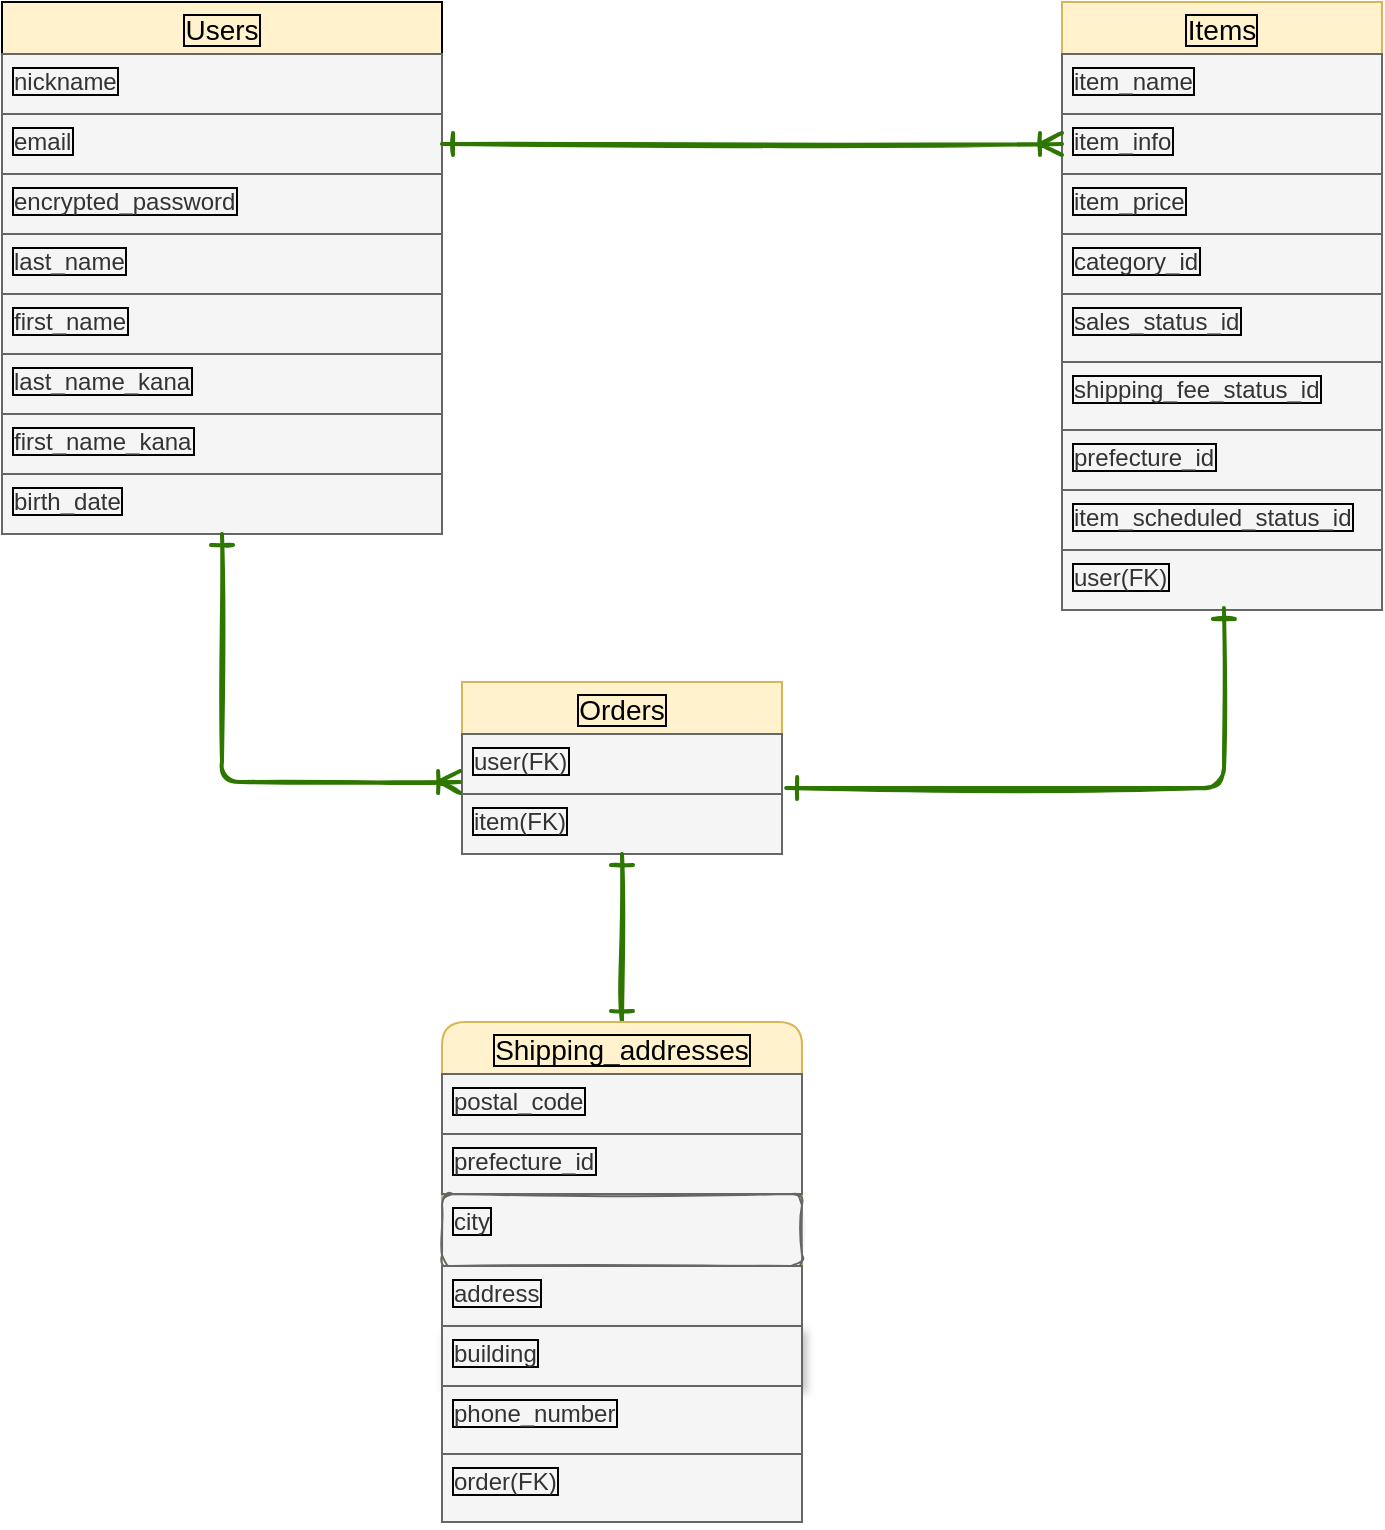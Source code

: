 <mxfile>
    <diagram id="uqmEIZq47pa5WsL95K9o" name="ページ1">
        <mxGraphModel dx="444" dy="520" grid="1" gridSize="10" guides="0" tooltips="1" connect="1" arrows="0" fold="1" page="1" pageScale="1" pageWidth="827" pageHeight="1169" math="0" shadow="0">
            <root>
                <mxCell id="0"/>
                <mxCell id="1" parent="0"/>
                <mxCell id="14" value="Items" style="swimlane;fontStyle=0;childLayout=stackLayout;horizontal=1;startSize=26;horizontalStack=0;resizeParent=1;resizeParentMax=0;resizeLast=0;collapsible=1;marginBottom=0;align=center;fontSize=14;labelBorderColor=default;fillColor=#fff2cc;strokeColor=#d6b656;" parent="1" vertex="1">
                    <mxGeometry x="580" y="70" width="160" height="304" as="geometry"/>
                </mxCell>
                <mxCell id="16" value="item_name" style="text;strokeColor=#666666;fillColor=#f5f5f5;spacingLeft=4;spacingRight=4;overflow=hidden;rotatable=0;points=[[0,0.5],[1,0.5]];portConstraint=eastwest;fontSize=12;labelBorderColor=default;fontColor=#333333;" parent="14" vertex="1">
                    <mxGeometry y="26" width="160" height="30" as="geometry"/>
                </mxCell>
                <mxCell id="17" value="item_info" style="text;strokeColor=#666666;fillColor=#f5f5f5;spacingLeft=4;spacingRight=4;overflow=hidden;rotatable=0;points=[[0,0.5],[1,0.5]];portConstraint=eastwest;fontSize=12;labelBorderColor=default;fontColor=#333333;" parent="14" vertex="1">
                    <mxGeometry y="56" width="160" height="30" as="geometry"/>
                </mxCell>
                <mxCell id="40" value="item_price" style="text;strokeColor=#666666;fillColor=#f5f5f5;spacingLeft=4;spacingRight=4;overflow=hidden;rotatable=0;points=[[0,0.5],[1,0.5]];portConstraint=eastwest;fontSize=12;labelBorderColor=default;fontColor=#333333;" parent="14" vertex="1">
                    <mxGeometry y="86" width="160" height="30" as="geometry"/>
                </mxCell>
                <mxCell id="43" value="category_id" style="text;strokeColor=#666666;fillColor=#f5f5f5;spacingLeft=4;spacingRight=4;overflow=hidden;rotatable=0;points=[[0,0.5],[1,0.5]];portConstraint=eastwest;fontSize=12;labelBorderColor=default;fontColor=#333333;" parent="14" vertex="1">
                    <mxGeometry y="116" width="160" height="30" as="geometry"/>
                </mxCell>
                <mxCell id="44" value="sales_status_id" style="text;strokeColor=#666666;fillColor=#f5f5f5;spacingLeft=4;spacingRight=4;overflow=hidden;rotatable=0;points=[[0,0.5],[1,0.5]];portConstraint=eastwest;fontSize=12;labelBorderColor=default;fontColor=#333333;" parent="14" vertex="1">
                    <mxGeometry y="146" width="160" height="34" as="geometry"/>
                </mxCell>
                <mxCell id="70" value="shipping_fee_status_id" style="text;strokeColor=#666666;fillColor=#f5f5f5;spacingLeft=4;spacingRight=4;overflow=hidden;rotatable=0;points=[[0,0.5],[1,0.5]];portConstraint=eastwest;fontSize=12;labelBorderColor=default;fontColor=#333333;" parent="14" vertex="1">
                    <mxGeometry y="180" width="160" height="34" as="geometry"/>
                </mxCell>
                <mxCell id="46" value="prefecture_id" style="text;strokeColor=#666666;fillColor=#f5f5f5;spacingLeft=4;spacingRight=4;overflow=hidden;rotatable=0;points=[[0,0.5],[1,0.5]];portConstraint=eastwest;fontSize=12;labelBorderColor=default;fontColor=#333333;" parent="14" vertex="1">
                    <mxGeometry y="214" width="160" height="30" as="geometry"/>
                </mxCell>
                <mxCell id="47" value="item_scheduled_status_id" style="text;strokeColor=#666666;fillColor=#f5f5f5;spacingLeft=4;spacingRight=4;overflow=hidden;rotatable=0;points=[[0,0.5],[1,0.5]];portConstraint=eastwest;fontSize=12;labelBorderColor=default;fontColor=#333333;" parent="14" vertex="1">
                    <mxGeometry y="244" width="160" height="30" as="geometry"/>
                </mxCell>
                <mxCell id="75" value="user(FK)" style="text;strokeColor=#666666;fillColor=#f5f5f5;spacingLeft=4;spacingRight=4;overflow=hidden;rotatable=0;points=[[0,0.5],[1,0.5]];portConstraint=eastwest;fontSize=12;labelBorderColor=default;fontColor=#333333;" parent="14" vertex="1">
                    <mxGeometry y="274" width="160" height="30" as="geometry"/>
                </mxCell>
                <mxCell id="18" value="Orders" style="swimlane;fontStyle=0;childLayout=stackLayout;horizontal=1;startSize=26;horizontalStack=0;resizeParent=1;resizeParentMax=0;resizeLast=0;collapsible=1;marginBottom=0;align=center;fontSize=14;labelBorderColor=default;fillColor=#fff2cc;strokeColor=#d6b656;" parent="1" vertex="1">
                    <mxGeometry x="280" y="410" width="160" height="86" as="geometry"/>
                </mxCell>
                <mxCell id="19" value="user(FK)" style="text;strokeColor=#666666;fillColor=#f5f5f5;spacingLeft=4;spacingRight=4;overflow=hidden;rotatable=0;points=[[0,0.5],[1,0.5]];portConstraint=eastwest;fontSize=12;labelBorderColor=default;fontColor=#333333;" parent="18" vertex="1">
                    <mxGeometry y="26" width="160" height="30" as="geometry"/>
                </mxCell>
                <mxCell id="20" value="item(FK)" style="text;strokeColor=#666666;fillColor=#f5f5f5;spacingLeft=4;spacingRight=4;overflow=hidden;rotatable=0;points=[[0,0.5],[1,0.5]];portConstraint=eastwest;fontSize=12;labelBorderColor=default;fontColor=#333333;" parent="18" vertex="1">
                    <mxGeometry y="56" width="160" height="30" as="geometry"/>
                </mxCell>
                <mxCell id="29" value="Users" style="swimlane;fontStyle=0;childLayout=stackLayout;horizontal=1;startSize=26;horizontalStack=0;resizeParent=1;resizeParentMax=0;resizeLast=0;collapsible=1;marginBottom=0;align=center;fontSize=14;labelBorderColor=default;strokeColor=#000000;fillColor=#fff2cc;" parent="1" vertex="1">
                    <mxGeometry x="50" y="70" width="220" height="266" as="geometry"/>
                </mxCell>
                <mxCell id="30" value="nickname" style="text;strokeColor=#666666;fillColor=#f5f5f5;spacingLeft=4;spacingRight=4;overflow=hidden;rotatable=0;points=[[0,0.5],[1,0.5]];portConstraint=eastwest;fontSize=12;labelBorderColor=default;fontColor=#333333;" parent="29" vertex="1">
                    <mxGeometry y="26" width="220" height="30" as="geometry"/>
                </mxCell>
                <mxCell id="31" value="email" style="text;strokeColor=#666666;fillColor=#f5f5f5;spacingLeft=4;spacingRight=4;overflow=hidden;rotatable=0;points=[[0,0.5],[1,0.5]];portConstraint=eastwest;fontSize=12;labelBorderColor=default;fontColor=#333333;" parent="29" vertex="1">
                    <mxGeometry y="56" width="220" height="30" as="geometry"/>
                </mxCell>
                <mxCell id="32" value="encrypted_password" style="text;strokeColor=#666666;fillColor=#f5f5f5;spacingLeft=4;spacingRight=4;overflow=hidden;rotatable=0;points=[[0,0.5],[1,0.5]];portConstraint=eastwest;fontSize=12;labelBorderColor=default;fontColor=#333333;" parent="29" vertex="1">
                    <mxGeometry y="86" width="220" height="30" as="geometry"/>
                </mxCell>
                <mxCell id="89" value="last_name" style="text;strokeColor=#666666;fillColor=#f5f5f5;spacingLeft=4;spacingRight=4;overflow=hidden;rotatable=0;points=[[0,0.5],[1,0.5]];portConstraint=eastwest;fontSize=12;labelBorderColor=default;fontColor=#333333;" parent="29" vertex="1">
                    <mxGeometry y="116" width="220" height="30" as="geometry"/>
                </mxCell>
                <mxCell id="90" value="first_name" style="text;strokeColor=#666666;fillColor=#f5f5f5;spacingLeft=4;spacingRight=4;overflow=hidden;rotatable=0;points=[[0,0.5],[1,0.5]];portConstraint=eastwest;fontSize=12;labelBorderColor=default;fontColor=#333333;" parent="29" vertex="1">
                    <mxGeometry y="146" width="220" height="30" as="geometry"/>
                </mxCell>
                <mxCell id="91" value="last_name_kana" style="text;strokeColor=#666666;fillColor=#f5f5f5;spacingLeft=4;spacingRight=4;overflow=hidden;rotatable=0;points=[[0,0.5],[1,0.5]];portConstraint=eastwest;fontSize=12;labelBorderColor=default;fontColor=#333333;" parent="29" vertex="1">
                    <mxGeometry y="176" width="220" height="30" as="geometry"/>
                </mxCell>
                <mxCell id="92" value="first_name_kana" style="text;strokeColor=#666666;fillColor=#f5f5f5;spacingLeft=4;spacingRight=4;overflow=hidden;rotatable=0;points=[[0,0.5],[1,0.5]];portConstraint=eastwest;fontSize=12;labelBorderColor=default;fontColor=#333333;" parent="29" vertex="1">
                    <mxGeometry y="206" width="220" height="30" as="geometry"/>
                </mxCell>
                <mxCell id="93" value="birth_date" style="text;strokeColor=#666666;fillColor=#f5f5f5;spacingLeft=4;spacingRight=4;overflow=hidden;rotatable=0;points=[[0,0.5],[1,0.5]];portConstraint=eastwest;fontSize=12;labelBorderColor=default;fontColor=#333333;" parent="29" vertex="1">
                    <mxGeometry y="236" width="220" height="30" as="geometry"/>
                </mxCell>
                <mxCell id="72" style="sketch=1;html=1;startArrow=ERone;startFill=0;endArrow=ERone;endFill=0;strokeWidth=2;endSize=8;startSize=8;fillColor=#60a917;strokeColor=#2D7600;" parent="1" source="52" target="18" edge="1">
                    <mxGeometry relative="1" as="geometry"/>
                </mxCell>
                <mxCell id="52" value="Shipping_addresses" style="swimlane;fontStyle=0;childLayout=stackLayout;horizontal=1;startSize=26;horizontalStack=0;resizeParent=1;resizeParentMax=0;resizeLast=0;collapsible=1;marginBottom=0;align=center;fontSize=14;labelBorderColor=default;rounded=1;fillColor=#fff2cc;strokeColor=#d6b656;" parent="1" vertex="1">
                    <mxGeometry x="270" y="580" width="180" height="250" as="geometry"/>
                </mxCell>
                <mxCell id="53" value="postal_code" style="text;strokeColor=#666666;fillColor=#f5f5f5;spacingLeft=4;spacingRight=4;overflow=hidden;rotatable=0;points=[[0,0.5],[1,0.5]];portConstraint=eastwest;fontSize=12;labelBorderColor=default;fontColor=#333333;" parent="52" vertex="1">
                    <mxGeometry y="26" width="180" height="30" as="geometry"/>
                </mxCell>
                <mxCell id="54" value="prefecture_id" style="text;strokeColor=#666666;fillColor=#f5f5f5;spacingLeft=4;spacingRight=4;overflow=hidden;rotatable=0;points=[[0,0.5],[1,0.5]];portConstraint=eastwest;fontSize=12;labelBorderColor=default;fontColor=#333333;" parent="52" vertex="1">
                    <mxGeometry y="56" width="180" height="30" as="geometry"/>
                </mxCell>
                <mxCell id="56" value="city" style="text;strokeColor=#666666;fillColor=#f5f5f5;spacingLeft=4;spacingRight=4;overflow=hidden;rotatable=0;points=[[0,0.5],[1,0.5]];portConstraint=eastwest;fontSize=12;labelBorderColor=default;rounded=1;sketch=1;fillStyle=solid;fontColor=#333333;" parent="52" vertex="1">
                    <mxGeometry y="86" width="180" height="36" as="geometry"/>
                </mxCell>
                <mxCell id="57" value="address" style="text;strokeColor=#666666;fillColor=#f5f5f5;spacingLeft=4;spacingRight=4;overflow=hidden;rotatable=0;points=[[0,0.5],[1,0.5]];portConstraint=eastwest;fontSize=12;labelBorderColor=default;fontColor=#333333;" parent="52" vertex="1">
                    <mxGeometry y="122" width="180" height="30" as="geometry"/>
                </mxCell>
                <mxCell id="58" value="building" style="text;strokeColor=#666666;fillColor=#f5f5f5;spacingLeft=4;spacingRight=4;overflow=hidden;rotatable=0;points=[[0,0.5],[1,0.5]];portConstraint=eastwest;fontSize=12;labelBorderColor=default;shadow=1;fontColor=#333333;" parent="52" vertex="1">
                    <mxGeometry y="152" width="180" height="30" as="geometry"/>
                </mxCell>
                <mxCell id="55" value="phone_number" style="text;strokeColor=#666666;fillColor=#f5f5f5;spacingLeft=4;spacingRight=4;overflow=hidden;rotatable=0;points=[[0,0.5],[1,0.5]];portConstraint=eastwest;fontSize=12;labelBorderColor=default;fontColor=#333333;" parent="52" vertex="1">
                    <mxGeometry y="182" width="180" height="34" as="geometry"/>
                </mxCell>
                <mxCell id="88" value="order(FK)" style="text;strokeColor=#666666;fillColor=#f5f5f5;spacingLeft=4;spacingRight=4;overflow=hidden;rotatable=0;points=[[0,0.5],[1,0.5]];portConstraint=eastwest;fontSize=12;labelBorderColor=default;fontColor=#333333;" parent="52" vertex="1">
                    <mxGeometry y="216" width="180" height="34" as="geometry"/>
                </mxCell>
                <mxCell id="60" style="edgeStyle=none;html=1;exitX=1;exitY=0.5;exitDx=0;exitDy=0;entryX=0;entryY=0.5;entryDx=0;entryDy=0;sketch=1;startArrow=ERone;startFill=0;endArrow=ERoneToMany;endFill=0;strokeWidth=2;endSize=8;startSize=8;fillColor=#60a917;strokeColor=#2D7600;" parent="1" source="31" target="17" edge="1">
                    <mxGeometry relative="1" as="geometry"/>
                </mxCell>
                <mxCell id="63" style="sketch=1;html=1;exitX=1.013;exitY=-0.1;exitDx=0;exitDy=0;startArrow=ERone;startFill=0;endArrow=ERone;endFill=0;exitPerimeter=0;entryX=0.506;entryY=0.967;entryDx=0;entryDy=0;entryPerimeter=0;endSize=8;startSize=8;strokeWidth=2;fillColor=#60a917;strokeColor=#2D7600;" parent="1" source="20" target="75" edge="1">
                    <mxGeometry relative="1" as="geometry">
                        <mxPoint x="657" y="410" as="targetPoint"/>
                        <Array as="points">
                            <mxPoint x="661" y="463"/>
                        </Array>
                    </mxGeometry>
                </mxCell>
                <mxCell id="74" style="edgeStyle=none;sketch=1;html=1;exitX=-0.006;exitY=0.8;exitDx=0;exitDy=0;startArrow=ERoneToMany;startFill=0;endArrow=ERone;endFill=0;exitPerimeter=0;strokeWidth=2;endSize=8;startSize=8;fillColor=#60a917;strokeColor=#2D7600;" parent="1" source="19" target="29" edge="1">
                    <mxGeometry relative="1" as="geometry">
                        <mxPoint x="40" y="90" as="targetPoint"/>
                        <Array as="points">
                            <mxPoint x="160" y="460"/>
                        </Array>
                    </mxGeometry>
                </mxCell>
            </root>
        </mxGraphModel>
    </diagram>
</mxfile>